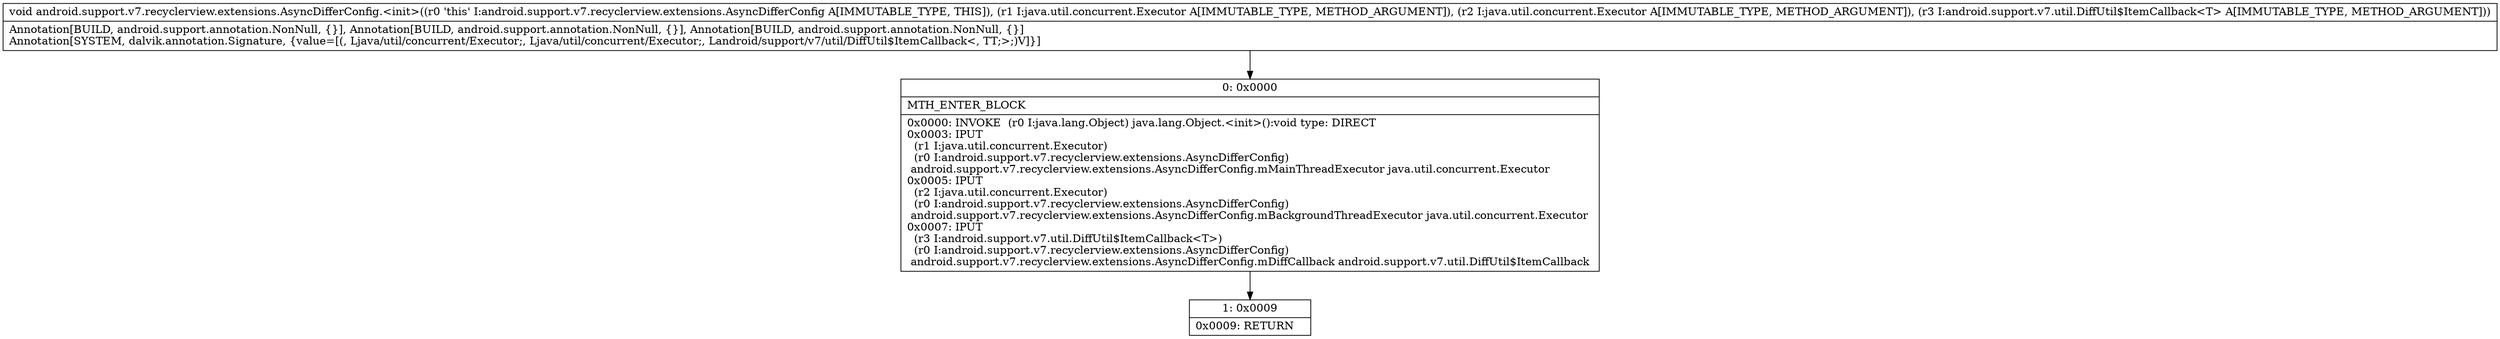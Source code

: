 digraph "CFG forandroid.support.v7.recyclerview.extensions.AsyncDifferConfig.\<init\>(Ljava\/util\/concurrent\/Executor;Ljava\/util\/concurrent\/Executor;Landroid\/support\/v7\/util\/DiffUtil$ItemCallback;)V" {
Node_0 [shape=record,label="{0\:\ 0x0000|MTH_ENTER_BLOCK\l|0x0000: INVOKE  (r0 I:java.lang.Object) java.lang.Object.\<init\>():void type: DIRECT \l0x0003: IPUT  \l  (r1 I:java.util.concurrent.Executor)\l  (r0 I:android.support.v7.recyclerview.extensions.AsyncDifferConfig)\l android.support.v7.recyclerview.extensions.AsyncDifferConfig.mMainThreadExecutor java.util.concurrent.Executor \l0x0005: IPUT  \l  (r2 I:java.util.concurrent.Executor)\l  (r0 I:android.support.v7.recyclerview.extensions.AsyncDifferConfig)\l android.support.v7.recyclerview.extensions.AsyncDifferConfig.mBackgroundThreadExecutor java.util.concurrent.Executor \l0x0007: IPUT  \l  (r3 I:android.support.v7.util.DiffUtil$ItemCallback\<T\>)\l  (r0 I:android.support.v7.recyclerview.extensions.AsyncDifferConfig)\l android.support.v7.recyclerview.extensions.AsyncDifferConfig.mDiffCallback android.support.v7.util.DiffUtil$ItemCallback \l}"];
Node_1 [shape=record,label="{1\:\ 0x0009|0x0009: RETURN   \l}"];
MethodNode[shape=record,label="{void android.support.v7.recyclerview.extensions.AsyncDifferConfig.\<init\>((r0 'this' I:android.support.v7.recyclerview.extensions.AsyncDifferConfig A[IMMUTABLE_TYPE, THIS]), (r1 I:java.util.concurrent.Executor A[IMMUTABLE_TYPE, METHOD_ARGUMENT]), (r2 I:java.util.concurrent.Executor A[IMMUTABLE_TYPE, METHOD_ARGUMENT]), (r3 I:android.support.v7.util.DiffUtil$ItemCallback\<T\> A[IMMUTABLE_TYPE, METHOD_ARGUMENT]))  | Annotation[BUILD, android.support.annotation.NonNull, \{\}], Annotation[BUILD, android.support.annotation.NonNull, \{\}], Annotation[BUILD, android.support.annotation.NonNull, \{\}]\lAnnotation[SYSTEM, dalvik.annotation.Signature, \{value=[(, Ljava\/util\/concurrent\/Executor;, Ljava\/util\/concurrent\/Executor;, Landroid\/support\/v7\/util\/DiffUtil$ItemCallback\<, TT;\>;)V]\}]\l}"];
MethodNode -> Node_0;
Node_0 -> Node_1;
}

